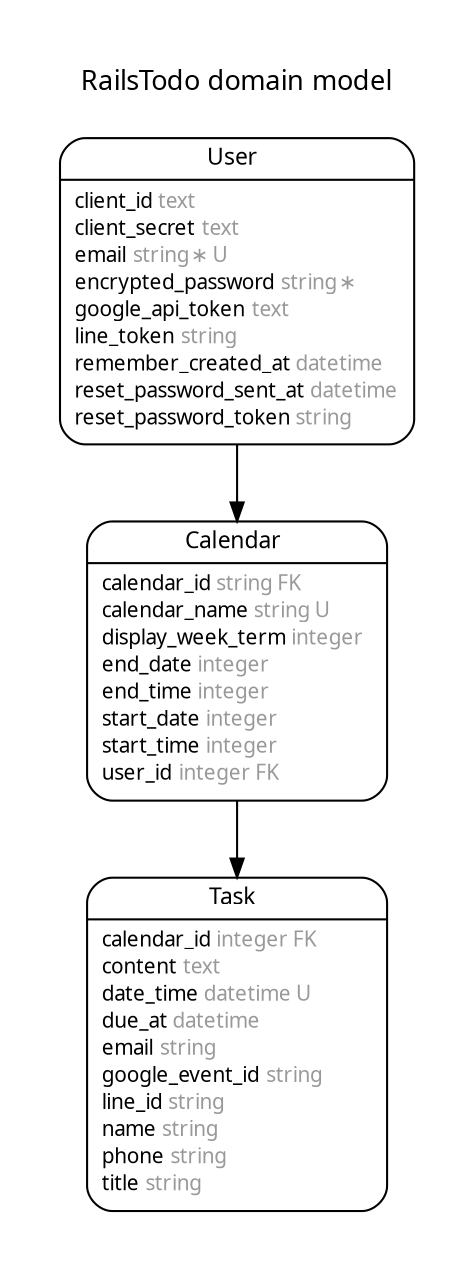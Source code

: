 digraph RailsTodo {
rankdir = "LR";
ranksep = "0.5";
nodesep = "0.4";
pad = "0.4,0.4";
margin = "0,0";
concentrate = "true";
labelloc = "t";
fontsize = "13";
fontname = "Arial BoldMT";
splines = "spline";
node[ shape  =  "Mrecord" , fontsize  =  "10" , fontname  =  "ArialMT" , margin  =  "0.07,0.05" , penwidth  =  "1.0"];
edge[ fontname  =  "ArialMT" , fontsize  =  "7" , dir  =  "both" , arrowsize  =  "0.9" , penwidth  =  "1.0" , labelangle  =  "32" , labeldistance  =  "1.8"];
rankdir = "TB";
label = "RailsTodo domain model\n\n";
m_Calendar [label = <{<table border="0" align="center" cellspacing="0.5" cellpadding="0" width="134">
  <tr><td align="center" valign="bottom" width="130"><font face="Arial BoldMT" point-size="11">Calendar</font></td></tr>
</table>
|
<table border="0" align="left" cellspacing="2" cellpadding="0" width="134">
  <tr><td align="left" width="130" port="calendar_id">calendar_id <font face="Arial ItalicMT" color="grey60">string FK</font></td></tr>
  <tr><td align="left" width="130" port="calendar_name">calendar_name <font face="Arial ItalicMT" color="grey60">string U</font></td></tr>
  <tr><td align="left" width="130" port="display_week_term">display_week_term <font face="Arial ItalicMT" color="grey60">integer</font></td></tr>
  <tr><td align="left" width="130" port="end_date">end_date <font face="Arial ItalicMT" color="grey60">integer</font></td></tr>
  <tr><td align="left" width="130" port="end_time">end_time <font face="Arial ItalicMT" color="grey60">integer</font></td></tr>
  <tr><td align="left" width="130" port="start_date">start_date <font face="Arial ItalicMT" color="grey60">integer</font></td></tr>
  <tr><td align="left" width="130" port="start_time">start_time <font face="Arial ItalicMT" color="grey60">integer</font></td></tr>
  <tr><td align="left" width="130" port="user_id">user_id <font face="Arial ItalicMT" color="grey60">integer FK</font></td></tr>
</table>
}>];
m_Task [label = <{<table border="0" align="center" cellspacing="0.5" cellpadding="0" width="134">
  <tr><td align="center" valign="bottom" width="130"><font face="Arial BoldMT" point-size="11">Task</font></td></tr>
</table>
|
<table border="0" align="left" cellspacing="2" cellpadding="0" width="134">
  <tr><td align="left" width="130" port="calendar_id">calendar_id <font face="Arial ItalicMT" color="grey60">integer FK</font></td></tr>
  <tr><td align="left" width="130" port="content">content <font face="Arial ItalicMT" color="grey60">text</font></td></tr>
  <tr><td align="left" width="130" port="date_time">date_time <font face="Arial ItalicMT" color="grey60">datetime U</font></td></tr>
  <tr><td align="left" width="130" port="due_at">due_at <font face="Arial ItalicMT" color="grey60">datetime</font></td></tr>
  <tr><td align="left" width="130" port="email">email <font face="Arial ItalicMT" color="grey60">string</font></td></tr>
  <tr><td align="left" width="130" port="google_event_id">google_event_id <font face="Arial ItalicMT" color="grey60">string</font></td></tr>
  <tr><td align="left" width="130" port="line_id">line_id <font face="Arial ItalicMT" color="grey60">string</font></td></tr>
  <tr><td align="left" width="130" port="name">name <font face="Arial ItalicMT" color="grey60">string</font></td></tr>
  <tr><td align="left" width="130" port="phone">phone <font face="Arial ItalicMT" color="grey60">string</font></td></tr>
  <tr><td align="left" width="130" port="title">title <font face="Arial ItalicMT" color="grey60">string</font></td></tr>
</table>
}>];
m_User [label = <{<table border="0" align="center" cellspacing="0.5" cellpadding="0" width="134">
  <tr><td align="center" valign="bottom" width="130"><font face="Arial BoldMT" point-size="11">User</font></td></tr>
</table>
|
<table border="0" align="left" cellspacing="2" cellpadding="0" width="134">
  <tr><td align="left" width="130" port="client_id">client_id <font face="Arial ItalicMT" color="grey60">text</font></td></tr>
  <tr><td align="left" width="130" port="client_secret">client_secret <font face="Arial ItalicMT" color="grey60">text</font></td></tr>
  <tr><td align="left" width="130" port="email">email <font face="Arial ItalicMT" color="grey60">string ∗ U</font></td></tr>
  <tr><td align="left" width="130" port="encrypted_password">encrypted_password <font face="Arial ItalicMT" color="grey60">string ∗</font></td></tr>
  <tr><td align="left" width="130" port="google_api_token">google_api_token <font face="Arial ItalicMT" color="grey60">text</font></td></tr>
  <tr><td align="left" width="130" port="line_token">line_token <font face="Arial ItalicMT" color="grey60">string</font></td></tr>
  <tr><td align="left" width="130" port="remember_created_at">remember_created_at <font face="Arial ItalicMT" color="grey60">datetime</font></td></tr>
  <tr><td align="left" width="130" port="reset_password_sent_at">reset_password_sent_at <font face="Arial ItalicMT" color="grey60">datetime</font></td></tr>
  <tr><td align="left" width="130" port="reset_password_token">reset_password_token <font face="Arial ItalicMT" color="grey60">string</font></td></tr>
</table>
}>];
  m_User -> m_Calendar [arrowhead = "normal", arrowtail = "none", weight = "2"];
  m_Calendar -> m_Task [arrowhead = "normal", arrowtail = "none", weight = "2"];
}

